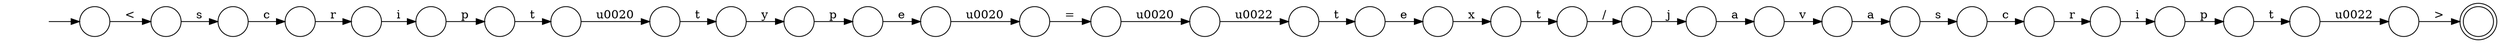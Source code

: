 digraph Automaton {
  rankdir = LR;
  0 [shape=circle,label=""];
  0 -> 33 [label="c"]
  1 [shape=circle,label=""];
  1 -> 11 [label="p"]
  2 [shape=circle,label=""];
  2 -> 17 [label="p"]
  3 [shape=circle,label=""];
  initial [shape=plaintext,label=""];
  initial -> 3
  3 -> 6 [label="<"]
  4 [shape=circle,label=""];
  4 -> 1 [label="i"]
  5 [shape=circle,label=""];
  5 -> 25 [label="e"]
  6 [shape=circle,label=""];
  6 -> 0 [label="s"]
  7 [shape=circle,label=""];
  7 -> 19 [label="a"]
  8 [shape=circle,label=""];
  8 -> 7 [label="v"]
  9 [shape=circle,label=""];
  9 -> 2 [label="i"]
  10 [shape=circle,label=""];
  10 -> 26 [label="e"]
  11 [shape=circle,label=""];
  11 -> 23 [label="t"]
  12 [shape=circle,label=""];
  12 -> 21 [label="y"]
  13 [shape=circle,label=""];
  13 -> 22 [label="/"]
  14 [shape=circle,label=""];
  14 -> 12 [label="t"]
  15 [shape=circle,label=""];
  15 -> 28 [label="="]
  16 [shape=circle,label=""];
  16 -> 5 [label="t"]
  17 [shape=circle,label=""];
  17 -> 24 [label="t"]
  18 [shape=doublecircle,label=""];
  19 [shape=circle,label=""];
  19 -> 30 [label="s"]
  20 [shape=circle,label=""];
  20 -> 8 [label="a"]
  21 [shape=circle,label=""];
  21 -> 10 [label="p"]
  22 [shape=circle,label=""];
  22 -> 20 [label="j"]
  23 [shape=circle,label=""];
  23 -> 14 [label="\u0020"]
  24 [shape=circle,label=""];
  24 -> 32 [label="\u0022"]
  25 [shape=circle,label=""];
  25 -> 29 [label="x"]
  26 [shape=circle,label=""];
  26 -> 15 [label="\u0020"]
  27 [shape=circle,label=""];
  27 -> 16 [label="\u0022"]
  28 [shape=circle,label=""];
  28 -> 27 [label="\u0020"]
  29 [shape=circle,label=""];
  29 -> 13 [label="t"]
  30 [shape=circle,label=""];
  30 -> 31 [label="c"]
  31 [shape=circle,label=""];
  31 -> 9 [label="r"]
  32 [shape=circle,label=""];
  32 -> 18 [label=">"]
  33 [shape=circle,label=""];
  33 -> 4 [label="r"]
}
